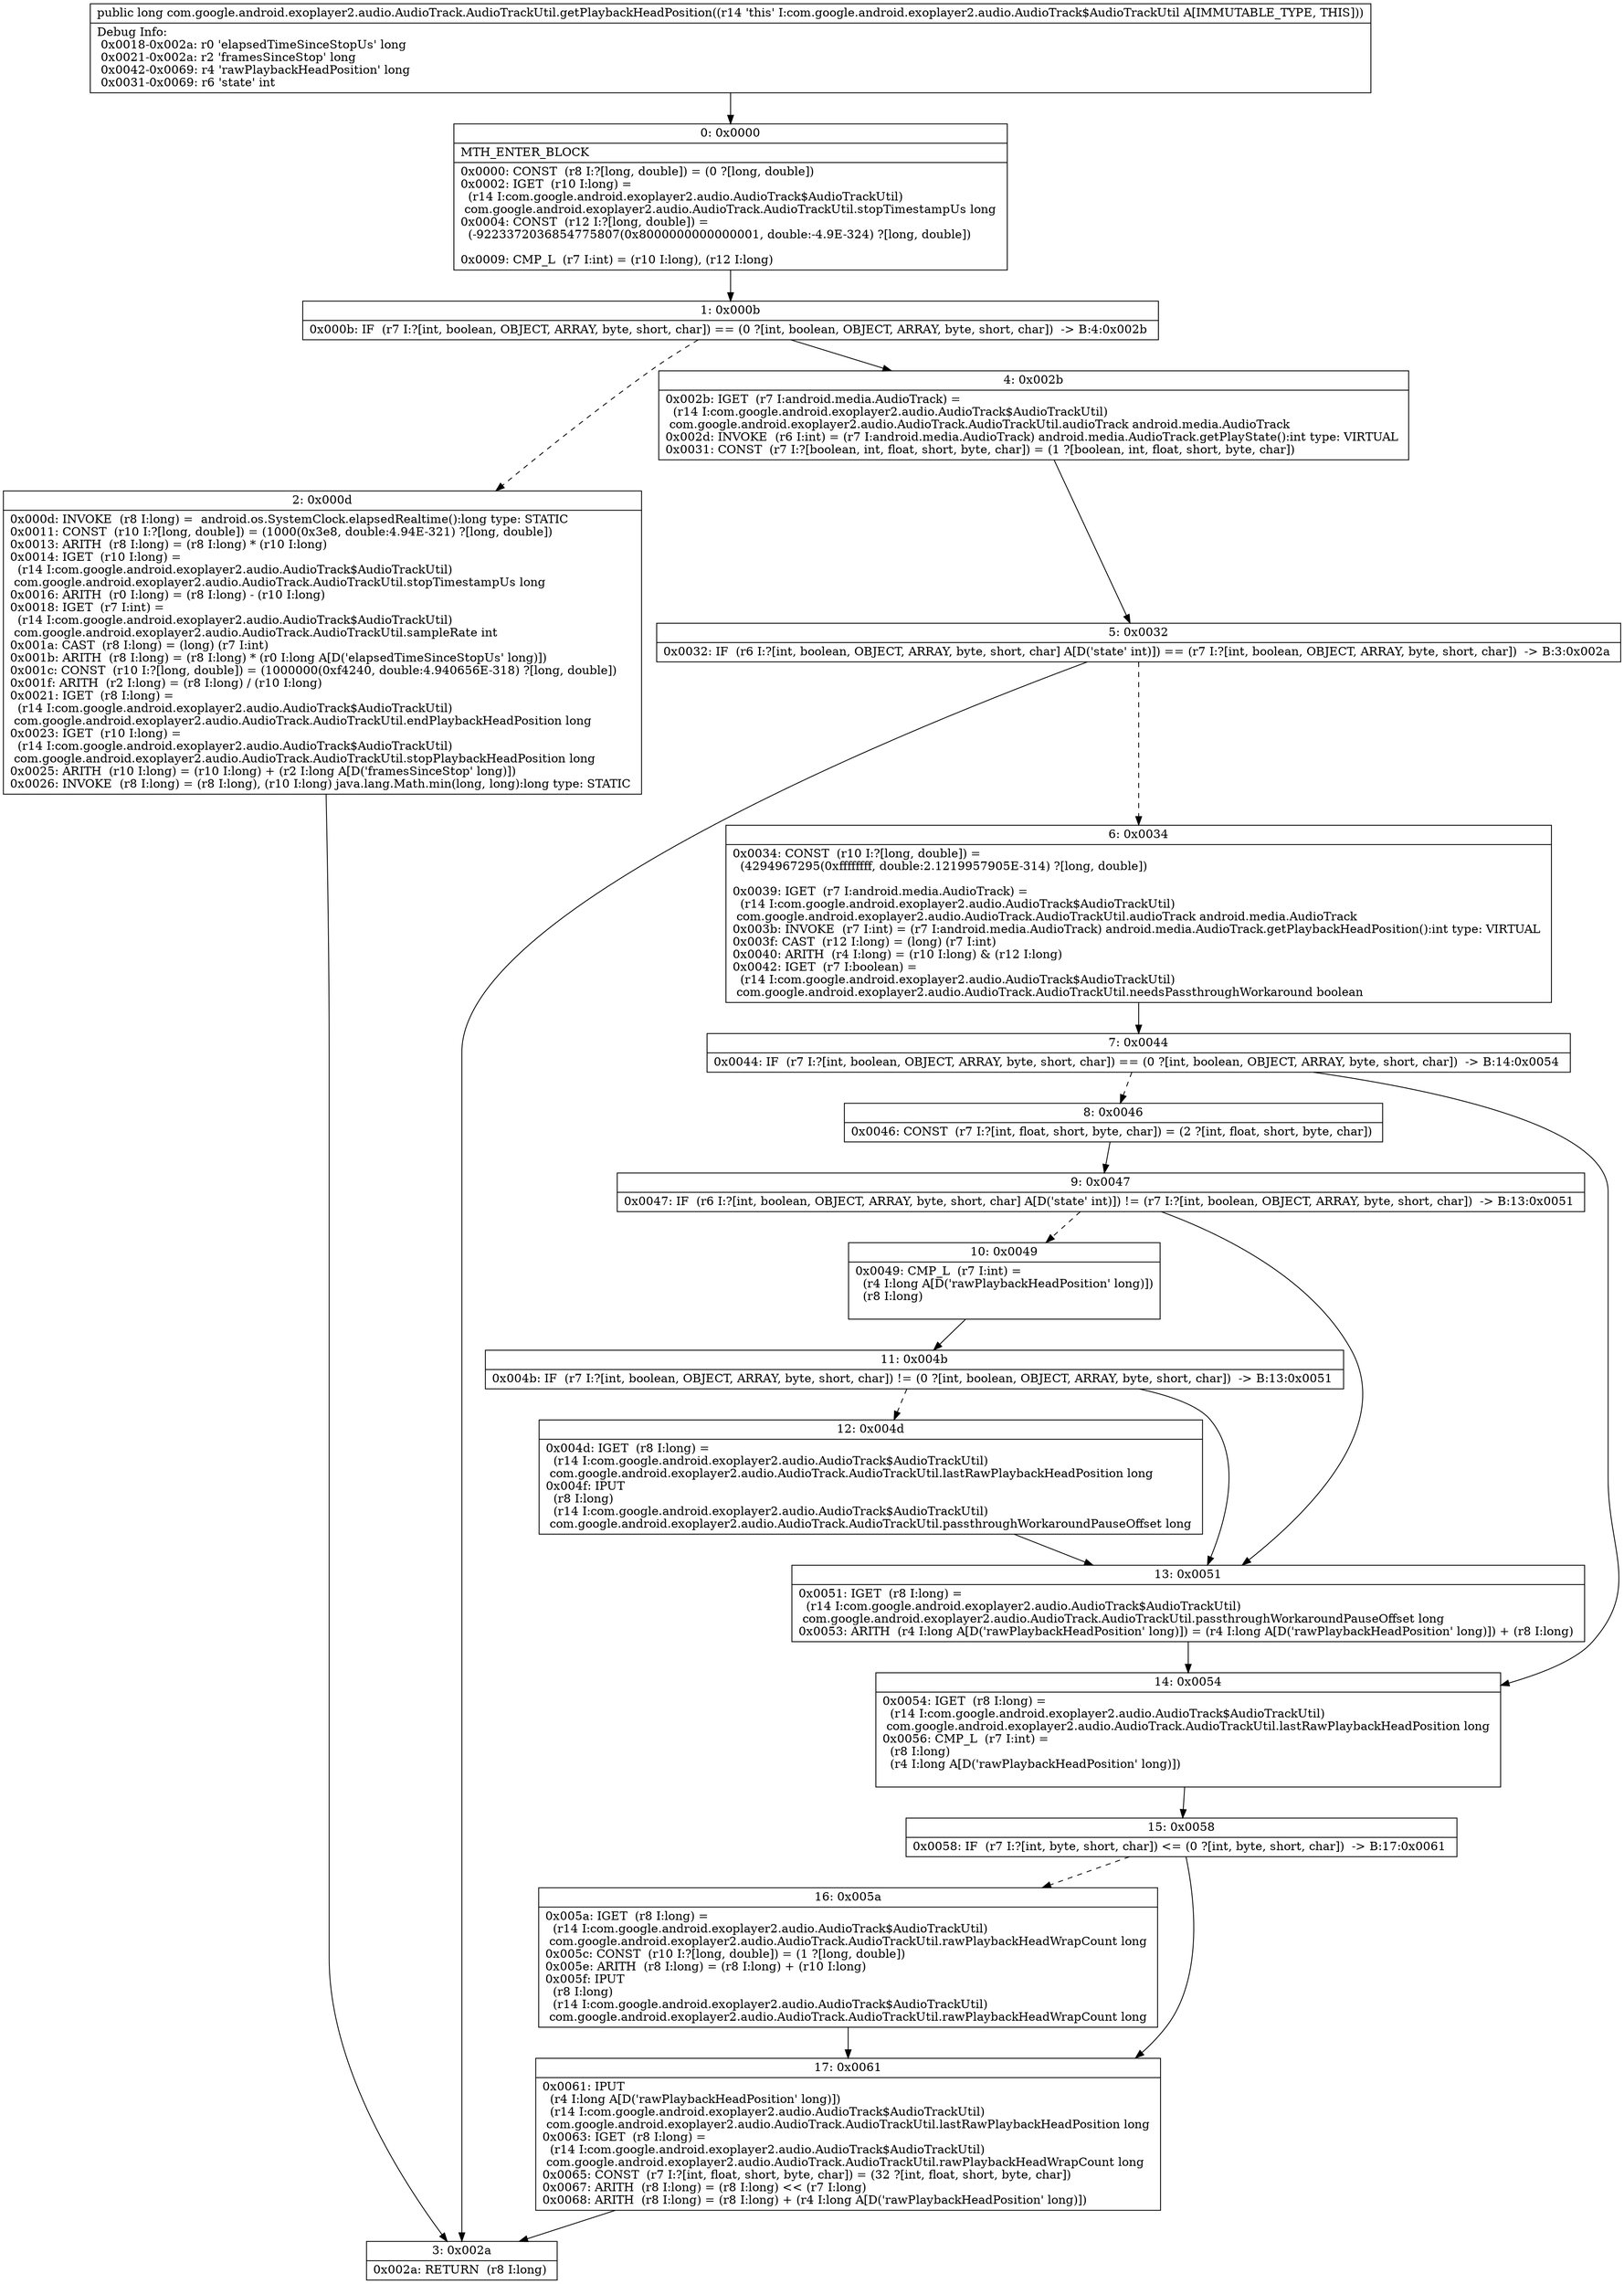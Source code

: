 digraph "CFG forcom.google.android.exoplayer2.audio.AudioTrack.AudioTrackUtil.getPlaybackHeadPosition()J" {
Node_0 [shape=record,label="{0\:\ 0x0000|MTH_ENTER_BLOCK\l|0x0000: CONST  (r8 I:?[long, double]) = (0 ?[long, double]) \l0x0002: IGET  (r10 I:long) = \l  (r14 I:com.google.android.exoplayer2.audio.AudioTrack$AudioTrackUtil)\l com.google.android.exoplayer2.audio.AudioTrack.AudioTrackUtil.stopTimestampUs long \l0x0004: CONST  (r12 I:?[long, double]) = \l  (\-9223372036854775807(0x8000000000000001, double:\-4.9E\-324) ?[long, double])\l \l0x0009: CMP_L  (r7 I:int) = (r10 I:long), (r12 I:long) \l}"];
Node_1 [shape=record,label="{1\:\ 0x000b|0x000b: IF  (r7 I:?[int, boolean, OBJECT, ARRAY, byte, short, char]) == (0 ?[int, boolean, OBJECT, ARRAY, byte, short, char])  \-\> B:4:0x002b \l}"];
Node_2 [shape=record,label="{2\:\ 0x000d|0x000d: INVOKE  (r8 I:long) =  android.os.SystemClock.elapsedRealtime():long type: STATIC \l0x0011: CONST  (r10 I:?[long, double]) = (1000(0x3e8, double:4.94E\-321) ?[long, double]) \l0x0013: ARITH  (r8 I:long) = (r8 I:long) * (r10 I:long) \l0x0014: IGET  (r10 I:long) = \l  (r14 I:com.google.android.exoplayer2.audio.AudioTrack$AudioTrackUtil)\l com.google.android.exoplayer2.audio.AudioTrack.AudioTrackUtil.stopTimestampUs long \l0x0016: ARITH  (r0 I:long) = (r8 I:long) \- (r10 I:long) \l0x0018: IGET  (r7 I:int) = \l  (r14 I:com.google.android.exoplayer2.audio.AudioTrack$AudioTrackUtil)\l com.google.android.exoplayer2.audio.AudioTrack.AudioTrackUtil.sampleRate int \l0x001a: CAST  (r8 I:long) = (long) (r7 I:int) \l0x001b: ARITH  (r8 I:long) = (r8 I:long) * (r0 I:long A[D('elapsedTimeSinceStopUs' long)]) \l0x001c: CONST  (r10 I:?[long, double]) = (1000000(0xf4240, double:4.940656E\-318) ?[long, double]) \l0x001f: ARITH  (r2 I:long) = (r8 I:long) \/ (r10 I:long) \l0x0021: IGET  (r8 I:long) = \l  (r14 I:com.google.android.exoplayer2.audio.AudioTrack$AudioTrackUtil)\l com.google.android.exoplayer2.audio.AudioTrack.AudioTrackUtil.endPlaybackHeadPosition long \l0x0023: IGET  (r10 I:long) = \l  (r14 I:com.google.android.exoplayer2.audio.AudioTrack$AudioTrackUtil)\l com.google.android.exoplayer2.audio.AudioTrack.AudioTrackUtil.stopPlaybackHeadPosition long \l0x0025: ARITH  (r10 I:long) = (r10 I:long) + (r2 I:long A[D('framesSinceStop' long)]) \l0x0026: INVOKE  (r8 I:long) = (r8 I:long), (r10 I:long) java.lang.Math.min(long, long):long type: STATIC \l}"];
Node_3 [shape=record,label="{3\:\ 0x002a|0x002a: RETURN  (r8 I:long) \l}"];
Node_4 [shape=record,label="{4\:\ 0x002b|0x002b: IGET  (r7 I:android.media.AudioTrack) = \l  (r14 I:com.google.android.exoplayer2.audio.AudioTrack$AudioTrackUtil)\l com.google.android.exoplayer2.audio.AudioTrack.AudioTrackUtil.audioTrack android.media.AudioTrack \l0x002d: INVOKE  (r6 I:int) = (r7 I:android.media.AudioTrack) android.media.AudioTrack.getPlayState():int type: VIRTUAL \l0x0031: CONST  (r7 I:?[boolean, int, float, short, byte, char]) = (1 ?[boolean, int, float, short, byte, char]) \l}"];
Node_5 [shape=record,label="{5\:\ 0x0032|0x0032: IF  (r6 I:?[int, boolean, OBJECT, ARRAY, byte, short, char] A[D('state' int)]) == (r7 I:?[int, boolean, OBJECT, ARRAY, byte, short, char])  \-\> B:3:0x002a \l}"];
Node_6 [shape=record,label="{6\:\ 0x0034|0x0034: CONST  (r10 I:?[long, double]) = \l  (4294967295(0xffffffff, double:2.1219957905E\-314) ?[long, double])\l \l0x0039: IGET  (r7 I:android.media.AudioTrack) = \l  (r14 I:com.google.android.exoplayer2.audio.AudioTrack$AudioTrackUtil)\l com.google.android.exoplayer2.audio.AudioTrack.AudioTrackUtil.audioTrack android.media.AudioTrack \l0x003b: INVOKE  (r7 I:int) = (r7 I:android.media.AudioTrack) android.media.AudioTrack.getPlaybackHeadPosition():int type: VIRTUAL \l0x003f: CAST  (r12 I:long) = (long) (r7 I:int) \l0x0040: ARITH  (r4 I:long) = (r10 I:long) & (r12 I:long) \l0x0042: IGET  (r7 I:boolean) = \l  (r14 I:com.google.android.exoplayer2.audio.AudioTrack$AudioTrackUtil)\l com.google.android.exoplayer2.audio.AudioTrack.AudioTrackUtil.needsPassthroughWorkaround boolean \l}"];
Node_7 [shape=record,label="{7\:\ 0x0044|0x0044: IF  (r7 I:?[int, boolean, OBJECT, ARRAY, byte, short, char]) == (0 ?[int, boolean, OBJECT, ARRAY, byte, short, char])  \-\> B:14:0x0054 \l}"];
Node_8 [shape=record,label="{8\:\ 0x0046|0x0046: CONST  (r7 I:?[int, float, short, byte, char]) = (2 ?[int, float, short, byte, char]) \l}"];
Node_9 [shape=record,label="{9\:\ 0x0047|0x0047: IF  (r6 I:?[int, boolean, OBJECT, ARRAY, byte, short, char] A[D('state' int)]) != (r7 I:?[int, boolean, OBJECT, ARRAY, byte, short, char])  \-\> B:13:0x0051 \l}"];
Node_10 [shape=record,label="{10\:\ 0x0049|0x0049: CMP_L  (r7 I:int) = \l  (r4 I:long A[D('rawPlaybackHeadPosition' long)])\l  (r8 I:long)\l \l}"];
Node_11 [shape=record,label="{11\:\ 0x004b|0x004b: IF  (r7 I:?[int, boolean, OBJECT, ARRAY, byte, short, char]) != (0 ?[int, boolean, OBJECT, ARRAY, byte, short, char])  \-\> B:13:0x0051 \l}"];
Node_12 [shape=record,label="{12\:\ 0x004d|0x004d: IGET  (r8 I:long) = \l  (r14 I:com.google.android.exoplayer2.audio.AudioTrack$AudioTrackUtil)\l com.google.android.exoplayer2.audio.AudioTrack.AudioTrackUtil.lastRawPlaybackHeadPosition long \l0x004f: IPUT  \l  (r8 I:long)\l  (r14 I:com.google.android.exoplayer2.audio.AudioTrack$AudioTrackUtil)\l com.google.android.exoplayer2.audio.AudioTrack.AudioTrackUtil.passthroughWorkaroundPauseOffset long \l}"];
Node_13 [shape=record,label="{13\:\ 0x0051|0x0051: IGET  (r8 I:long) = \l  (r14 I:com.google.android.exoplayer2.audio.AudioTrack$AudioTrackUtil)\l com.google.android.exoplayer2.audio.AudioTrack.AudioTrackUtil.passthroughWorkaroundPauseOffset long \l0x0053: ARITH  (r4 I:long A[D('rawPlaybackHeadPosition' long)]) = (r4 I:long A[D('rawPlaybackHeadPosition' long)]) + (r8 I:long) \l}"];
Node_14 [shape=record,label="{14\:\ 0x0054|0x0054: IGET  (r8 I:long) = \l  (r14 I:com.google.android.exoplayer2.audio.AudioTrack$AudioTrackUtil)\l com.google.android.exoplayer2.audio.AudioTrack.AudioTrackUtil.lastRawPlaybackHeadPosition long \l0x0056: CMP_L  (r7 I:int) = \l  (r8 I:long)\l  (r4 I:long A[D('rawPlaybackHeadPosition' long)])\l \l}"];
Node_15 [shape=record,label="{15\:\ 0x0058|0x0058: IF  (r7 I:?[int, byte, short, char]) \<= (0 ?[int, byte, short, char])  \-\> B:17:0x0061 \l}"];
Node_16 [shape=record,label="{16\:\ 0x005a|0x005a: IGET  (r8 I:long) = \l  (r14 I:com.google.android.exoplayer2.audio.AudioTrack$AudioTrackUtil)\l com.google.android.exoplayer2.audio.AudioTrack.AudioTrackUtil.rawPlaybackHeadWrapCount long \l0x005c: CONST  (r10 I:?[long, double]) = (1 ?[long, double]) \l0x005e: ARITH  (r8 I:long) = (r8 I:long) + (r10 I:long) \l0x005f: IPUT  \l  (r8 I:long)\l  (r14 I:com.google.android.exoplayer2.audio.AudioTrack$AudioTrackUtil)\l com.google.android.exoplayer2.audio.AudioTrack.AudioTrackUtil.rawPlaybackHeadWrapCount long \l}"];
Node_17 [shape=record,label="{17\:\ 0x0061|0x0061: IPUT  \l  (r4 I:long A[D('rawPlaybackHeadPosition' long)])\l  (r14 I:com.google.android.exoplayer2.audio.AudioTrack$AudioTrackUtil)\l com.google.android.exoplayer2.audio.AudioTrack.AudioTrackUtil.lastRawPlaybackHeadPosition long \l0x0063: IGET  (r8 I:long) = \l  (r14 I:com.google.android.exoplayer2.audio.AudioTrack$AudioTrackUtil)\l com.google.android.exoplayer2.audio.AudioTrack.AudioTrackUtil.rawPlaybackHeadWrapCount long \l0x0065: CONST  (r7 I:?[int, float, short, byte, char]) = (32 ?[int, float, short, byte, char]) \l0x0067: ARITH  (r8 I:long) = (r8 I:long) \<\< (r7 I:long) \l0x0068: ARITH  (r8 I:long) = (r8 I:long) + (r4 I:long A[D('rawPlaybackHeadPosition' long)]) \l}"];
MethodNode[shape=record,label="{public long com.google.android.exoplayer2.audio.AudioTrack.AudioTrackUtil.getPlaybackHeadPosition((r14 'this' I:com.google.android.exoplayer2.audio.AudioTrack$AudioTrackUtil A[IMMUTABLE_TYPE, THIS]))  | Debug Info:\l  0x0018\-0x002a: r0 'elapsedTimeSinceStopUs' long\l  0x0021\-0x002a: r2 'framesSinceStop' long\l  0x0042\-0x0069: r4 'rawPlaybackHeadPosition' long\l  0x0031\-0x0069: r6 'state' int\l}"];
MethodNode -> Node_0;
Node_0 -> Node_1;
Node_1 -> Node_2[style=dashed];
Node_1 -> Node_4;
Node_2 -> Node_3;
Node_4 -> Node_5;
Node_5 -> Node_3;
Node_5 -> Node_6[style=dashed];
Node_6 -> Node_7;
Node_7 -> Node_8[style=dashed];
Node_7 -> Node_14;
Node_8 -> Node_9;
Node_9 -> Node_10[style=dashed];
Node_9 -> Node_13;
Node_10 -> Node_11;
Node_11 -> Node_12[style=dashed];
Node_11 -> Node_13;
Node_12 -> Node_13;
Node_13 -> Node_14;
Node_14 -> Node_15;
Node_15 -> Node_16[style=dashed];
Node_15 -> Node_17;
Node_16 -> Node_17;
Node_17 -> Node_3;
}

